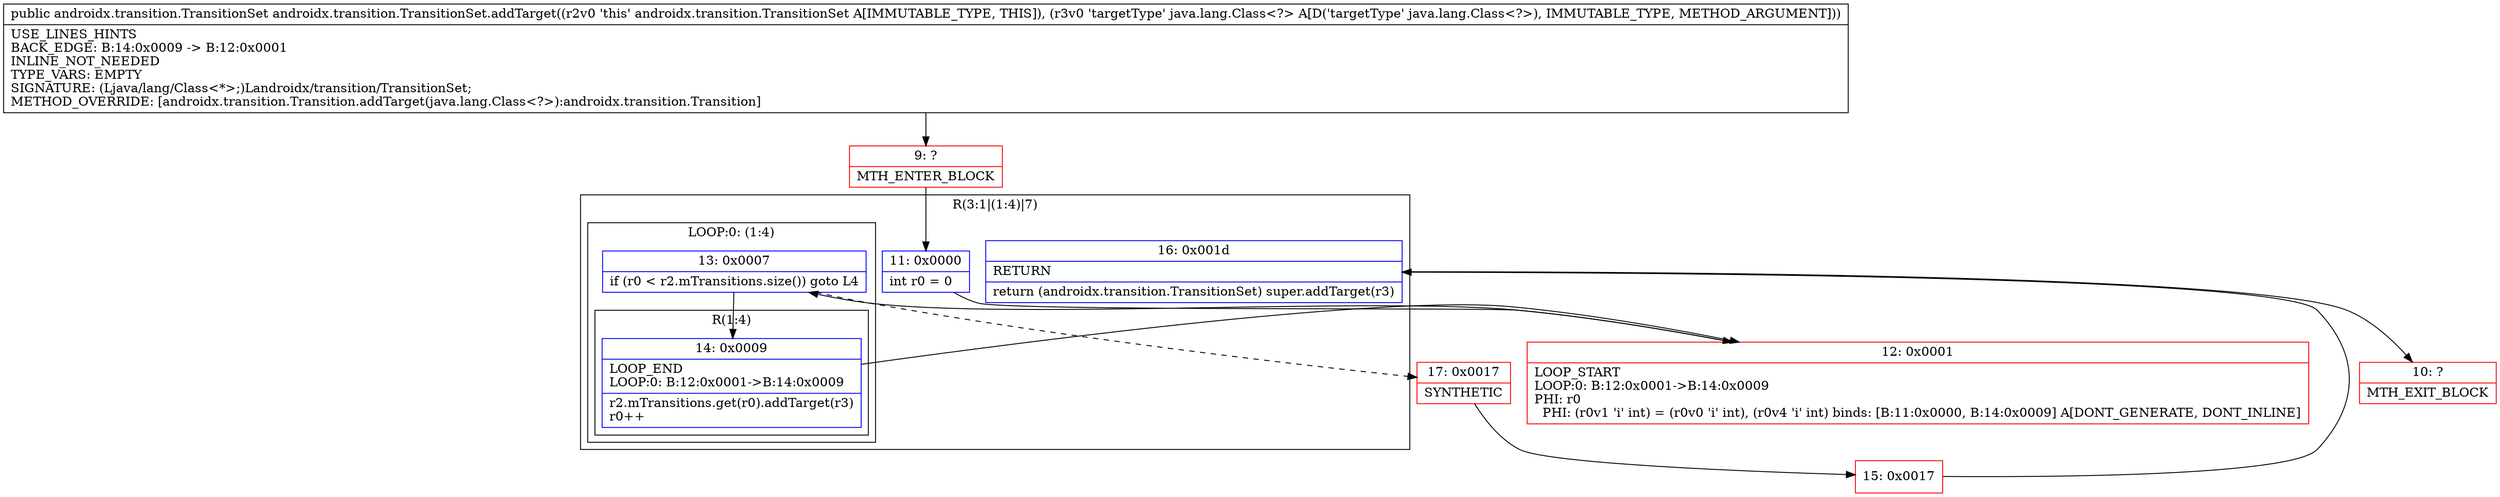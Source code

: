 digraph "CFG forandroidx.transition.TransitionSet.addTarget(Ljava\/lang\/Class;)Landroidx\/transition\/TransitionSet;" {
subgraph cluster_Region_140054661 {
label = "R(3:1|(1:4)|7)";
node [shape=record,color=blue];
Node_11 [shape=record,label="{11\:\ 0x0000|int r0 = 0\l}"];
subgraph cluster_LoopRegion_406920084 {
label = "LOOP:0: (1:4)";
node [shape=record,color=blue];
Node_13 [shape=record,label="{13\:\ 0x0007|if (r0 \< r2.mTransitions.size()) goto L4\l}"];
subgraph cluster_Region_1846816368 {
label = "R(1:4)";
node [shape=record,color=blue];
Node_14 [shape=record,label="{14\:\ 0x0009|LOOP_END\lLOOP:0: B:12:0x0001\-\>B:14:0x0009\l|r2.mTransitions.get(r0).addTarget(r3)\lr0++\l}"];
}
}
Node_16 [shape=record,label="{16\:\ 0x001d|RETURN\l|return (androidx.transition.TransitionSet) super.addTarget(r3)\l}"];
}
Node_9 [shape=record,color=red,label="{9\:\ ?|MTH_ENTER_BLOCK\l}"];
Node_12 [shape=record,color=red,label="{12\:\ 0x0001|LOOP_START\lLOOP:0: B:12:0x0001\-\>B:14:0x0009\lPHI: r0 \l  PHI: (r0v1 'i' int) = (r0v0 'i' int), (r0v4 'i' int) binds: [B:11:0x0000, B:14:0x0009] A[DONT_GENERATE, DONT_INLINE]\l}"];
Node_17 [shape=record,color=red,label="{17\:\ 0x0017|SYNTHETIC\l}"];
Node_15 [shape=record,color=red,label="{15\:\ 0x0017}"];
Node_10 [shape=record,color=red,label="{10\:\ ?|MTH_EXIT_BLOCK\l}"];
MethodNode[shape=record,label="{public androidx.transition.TransitionSet androidx.transition.TransitionSet.addTarget((r2v0 'this' androidx.transition.TransitionSet A[IMMUTABLE_TYPE, THIS]), (r3v0 'targetType' java.lang.Class\<?\> A[D('targetType' java.lang.Class\<?\>), IMMUTABLE_TYPE, METHOD_ARGUMENT]))  | USE_LINES_HINTS\lBACK_EDGE: B:14:0x0009 \-\> B:12:0x0001\lINLINE_NOT_NEEDED\lTYPE_VARS: EMPTY\lSIGNATURE: (Ljava\/lang\/Class\<*\>;)Landroidx\/transition\/TransitionSet;\lMETHOD_OVERRIDE: [androidx.transition.Transition.addTarget(java.lang.Class\<?\>):androidx.transition.Transition]\l}"];
MethodNode -> Node_9;Node_11 -> Node_12;
Node_13 -> Node_14;
Node_13 -> Node_17[style=dashed];
Node_14 -> Node_12;
Node_16 -> Node_10;
Node_9 -> Node_11;
Node_12 -> Node_13;
Node_17 -> Node_15;
Node_15 -> Node_16;
}

